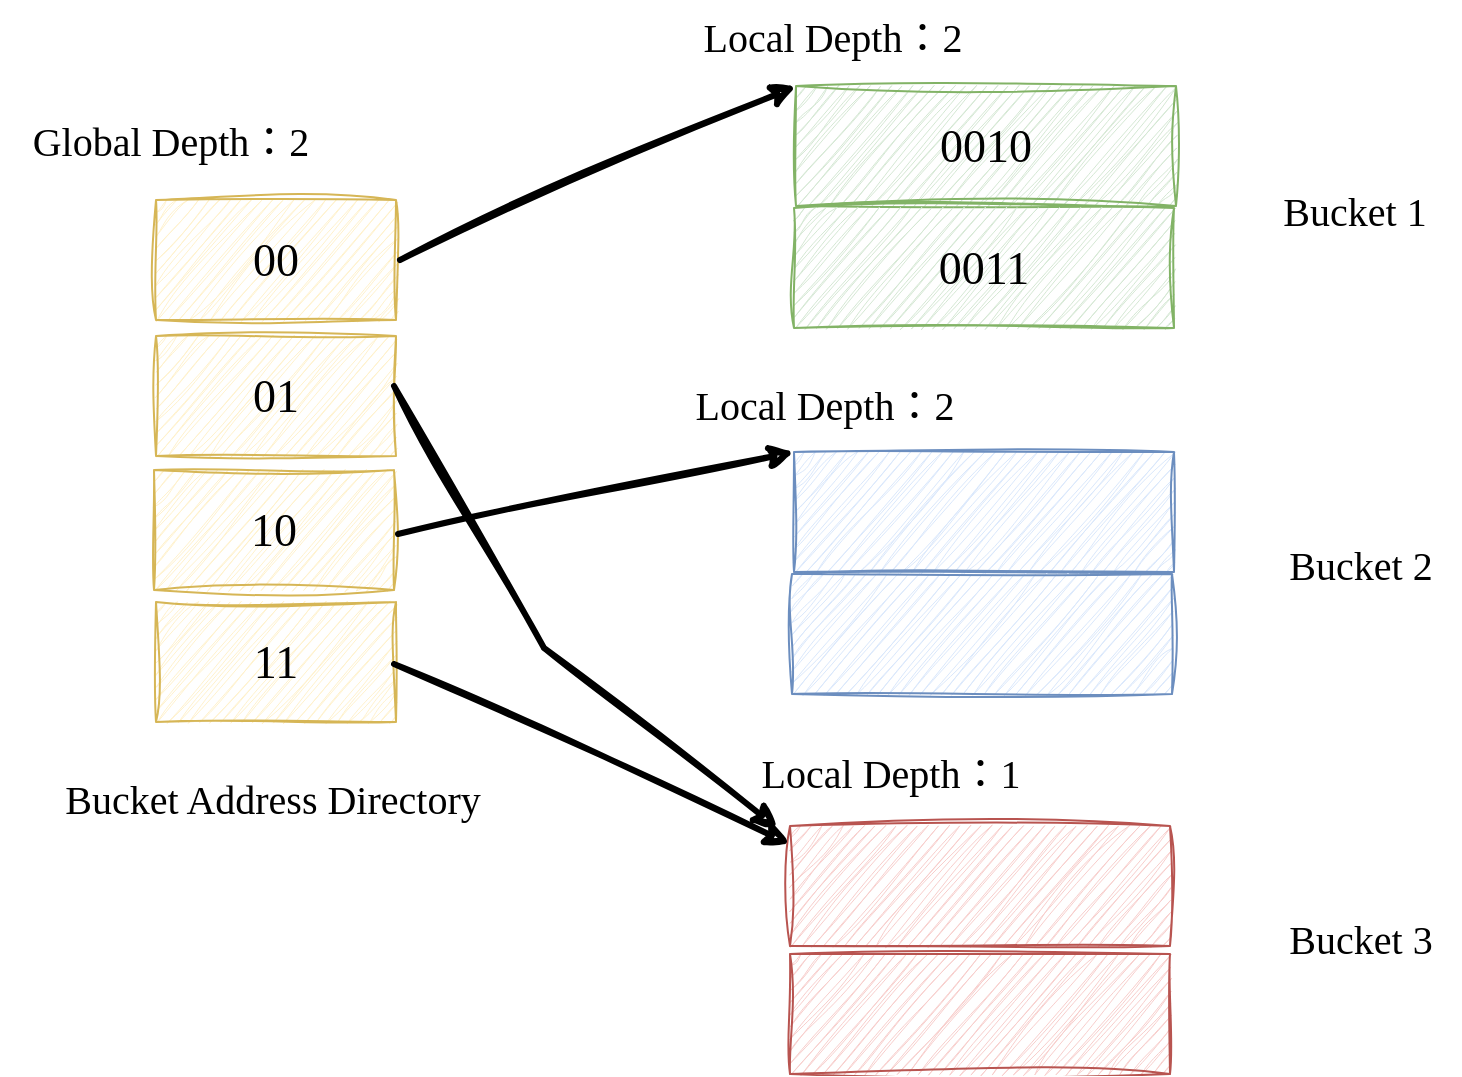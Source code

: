 <mxfile version="22.0.8" type="github">
  <diagram name="第 1 页" id="Q8duIhHhUfBPON7KNC7M">
    <mxGraphModel dx="1609" dy="1508" grid="0" gridSize="10" guides="0" tooltips="1" connect="1" arrows="1" fold="1" page="0" pageScale="1" pageWidth="827" pageHeight="1169" math="0" shadow="0">
      <root>
        <mxCell id="0" />
        <mxCell id="1" parent="0" />
        <mxCell id="cExm4EOuze4kh879jA_V-1" value="&lt;font style=&quot;font-size: 23px;&quot;&gt;00&lt;/font&gt;" style="rounded=0;whiteSpace=wrap;html=1;sketch=1;curveFitting=1;jiggle=2;fontFamily=Comic Sans MS;fillColor=#fff2cc;strokeColor=#d6b656;" parent="1" vertex="1">
          <mxGeometry x="-701" y="-99" width="120" height="60" as="geometry" />
        </mxCell>
        <mxCell id="cExm4EOuze4kh879jA_V-2" value="&lt;font style=&quot;font-size: 23px;&quot;&gt;01&lt;/font&gt;" style="rounded=0;whiteSpace=wrap;html=1;sketch=1;curveFitting=1;jiggle=2;fontFamily=Comic Sans MS;fillColor=#fff2cc;strokeColor=#d6b656;" parent="1" vertex="1">
          <mxGeometry x="-701" y="-31" width="120" height="60" as="geometry" />
        </mxCell>
        <mxCell id="cExm4EOuze4kh879jA_V-3" value="&lt;font&gt;&lt;span style=&quot;font-size: 23px;&quot;&gt;10&lt;/span&gt;&lt;/font&gt;" style="rounded=0;whiteSpace=wrap;html=1;sketch=1;curveFitting=1;jiggle=2;fontFamily=Comic Sans MS;fillColor=#fff2cc;strokeColor=#d6b656;" parent="1" vertex="1">
          <mxGeometry x="-702" y="36" width="120" height="60" as="geometry" />
        </mxCell>
        <mxCell id="cExm4EOuze4kh879jA_V-7" value="&lt;font&gt;&lt;span style=&quot;font-size: 23px;&quot;&gt;11&lt;/span&gt;&lt;/font&gt;" style="rounded=0;whiteSpace=wrap;html=1;sketch=1;curveFitting=1;jiggle=2;fontFamily=Comic Sans MS;fillColor=#fff2cc;strokeColor=#d6b656;" parent="1" vertex="1">
          <mxGeometry x="-701" y="102" width="120" height="60" as="geometry" />
        </mxCell>
        <mxCell id="cExm4EOuze4kh879jA_V-8" value="&lt;font&gt;&lt;span style=&quot;font-size: 23px;&quot;&gt;0010&lt;/span&gt;&lt;/font&gt;" style="rounded=0;whiteSpace=wrap;html=1;sketch=1;curveFitting=1;jiggle=2;fontFamily=Comic Sans MS;fillColor=#d5e8d4;strokeColor=#82b366;" parent="1" vertex="1">
          <mxGeometry x="-381" y="-156" width="190" height="60" as="geometry" />
        </mxCell>
        <mxCell id="cExm4EOuze4kh879jA_V-9" value="" style="rounded=0;whiteSpace=wrap;html=1;sketch=1;curveFitting=1;jiggle=2;fontFamily=Comic Sans MS;fillColor=#f8cecc;strokeColor=#b85450;" parent="1" vertex="1">
          <mxGeometry x="-384" y="214" width="190" height="60" as="geometry" />
        </mxCell>
        <mxCell id="cExm4EOuze4kh879jA_V-10" value="&lt;font&gt;&lt;span style=&quot;font-size: 23px;&quot;&gt;0011&lt;/span&gt;&lt;/font&gt;" style="rounded=0;whiteSpace=wrap;html=1;sketch=1;curveFitting=1;jiggle=2;fontFamily=Comic Sans MS;fillColor=#d5e8d4;strokeColor=#82b366;" parent="1" vertex="1">
          <mxGeometry x="-382" y="-95" width="190" height="60" as="geometry" />
        </mxCell>
        <mxCell id="cExm4EOuze4kh879jA_V-12" value="" style="rounded=0;whiteSpace=wrap;html=1;sketch=1;curveFitting=1;jiggle=2;fontFamily=Comic Sans MS;fillColor=#dae8fc;strokeColor=#6c8ebf;" parent="1" vertex="1">
          <mxGeometry x="-382" y="27" width="190" height="60" as="geometry" />
        </mxCell>
        <mxCell id="cExm4EOuze4kh879jA_V-13" value="" style="rounded=0;whiteSpace=wrap;html=1;sketch=1;curveFitting=1;jiggle=2;fontFamily=Comic Sans MS;fillColor=#dae8fc;strokeColor=#6c8ebf;" parent="1" vertex="1">
          <mxGeometry x="-383" y="88" width="190" height="60" as="geometry" />
        </mxCell>
        <mxCell id="Nz6cZ3UgfN3enogNb3HP-1" value="&lt;font style=&quot;font-size: 20px;&quot;&gt;Global Depth：2&lt;/font&gt;" style="text;html=1;align=center;verticalAlign=middle;resizable=0;points=[];autosize=1;strokeColor=none;fillColor=none;fontFamily=Comic Sans MS;" vertex="1" parent="1">
          <mxGeometry x="-779" y="-147" width="170" height="36" as="geometry" />
        </mxCell>
        <mxCell id="Nz6cZ3UgfN3enogNb3HP-2" value="" style="rounded=0;whiteSpace=wrap;html=1;sketch=1;curveFitting=1;jiggle=2;fontFamily=Comic Sans MS;fillColor=#f8cecc;strokeColor=#b85450;" vertex="1" parent="1">
          <mxGeometry x="-384" y="278" width="190" height="60" as="geometry" />
        </mxCell>
        <mxCell id="Nz6cZ3UgfN3enogNb3HP-3" value="&lt;font style=&quot;font-size: 20px;&quot;&gt;Local Depth：2&lt;/font&gt;" style="text;html=1;align=center;verticalAlign=middle;resizable=0;points=[];autosize=1;strokeColor=none;fillColor=none;fontFamily=Comic Sans MS;" vertex="1" parent="1">
          <mxGeometry x="-444" y="-199" width="161" height="36" as="geometry" />
        </mxCell>
        <mxCell id="Nz6cZ3UgfN3enogNb3HP-4" value="&lt;font style=&quot;font-size: 20px;&quot;&gt;Local Depth：2&lt;/font&gt;" style="text;html=1;align=center;verticalAlign=middle;resizable=0;points=[];autosize=1;strokeColor=none;fillColor=none;fontFamily=Comic Sans MS;" vertex="1" parent="1">
          <mxGeometry x="-448" y="-15" width="161" height="36" as="geometry" />
        </mxCell>
        <mxCell id="Nz6cZ3UgfN3enogNb3HP-5" value="&lt;font style=&quot;font-size: 20px;&quot;&gt;Local Depth：1&lt;/font&gt;" style="text;html=1;align=center;verticalAlign=middle;resizable=0;points=[];autosize=1;strokeColor=none;fillColor=none;fontFamily=Comic Sans MS;" vertex="1" parent="1">
          <mxGeometry x="-413" y="169" width="158" height="36" as="geometry" />
        </mxCell>
        <mxCell id="Nz6cZ3UgfN3enogNb3HP-6" value="" style="endArrow=classic;html=1;rounded=0;sketch=1;curveFitting=1;jiggle=2;entryX=0;entryY=0;entryDx=0;entryDy=0;strokeWidth=3;" edge="1" parent="1" target="cExm4EOuze4kh879jA_V-8">
          <mxGeometry width="50" height="50" relative="1" as="geometry">
            <mxPoint x="-579" y="-69" as="sourcePoint" />
            <mxPoint x="-430" y="-125" as="targetPoint" />
          </mxGeometry>
        </mxCell>
        <mxCell id="Nz6cZ3UgfN3enogNb3HP-7" value="" style="endArrow=classic;html=1;rounded=0;sketch=1;curveFitting=1;jiggle=2;entryX=-0.032;entryY=0.017;entryDx=0;entryDy=0;strokeWidth=3;entryPerimeter=0;" edge="1" parent="1" target="cExm4EOuze4kh879jA_V-9">
          <mxGeometry width="50" height="50" relative="1" as="geometry">
            <mxPoint x="-582" y="-6" as="sourcePoint" />
            <mxPoint x="-384" y="-93" as="targetPoint" />
            <Array as="points">
              <mxPoint x="-507" y="125" />
            </Array>
          </mxGeometry>
        </mxCell>
        <mxCell id="Nz6cZ3UgfN3enogNb3HP-9" value="" style="endArrow=classic;html=1;rounded=0;sketch=1;curveFitting=1;jiggle=2;entryX=0;entryY=0;entryDx=0;entryDy=0;strokeWidth=3;" edge="1" parent="1" target="cExm4EOuze4kh879jA_V-12">
          <mxGeometry width="50" height="50" relative="1" as="geometry">
            <mxPoint x="-580" y="68" as="sourcePoint" />
            <mxPoint x="-382" y="-19" as="targetPoint" />
          </mxGeometry>
        </mxCell>
        <mxCell id="Nz6cZ3UgfN3enogNb3HP-10" value="" style="endArrow=classic;html=1;rounded=0;sketch=1;curveFitting=1;jiggle=2;strokeWidth=3;entryX=0;entryY=0.15;entryDx=0;entryDy=0;entryPerimeter=0;" edge="1" parent="1" target="cExm4EOuze4kh879jA_V-9">
          <mxGeometry width="50" height="50" relative="1" as="geometry">
            <mxPoint x="-582" y="133" as="sourcePoint" />
            <mxPoint x="-402" y="223" as="targetPoint" />
          </mxGeometry>
        </mxCell>
        <mxCell id="Nz6cZ3UgfN3enogNb3HP-11" value="&lt;font style=&quot;font-size: 20px;&quot;&gt;Bucket 1&lt;/font&gt;" style="text;html=1;align=center;verticalAlign=middle;resizable=0;points=[];autosize=1;strokeColor=none;fillColor=none;fontFamily=Comic Sans MS;" vertex="1" parent="1">
          <mxGeometry x="-151" y="-112" width="97" height="36" as="geometry" />
        </mxCell>
        <mxCell id="Nz6cZ3UgfN3enogNb3HP-12" value="&lt;font style=&quot;font-size: 20px;&quot;&gt;Bucket 2&lt;/font&gt;" style="text;html=1;align=center;verticalAlign=middle;resizable=0;points=[];autosize=1;strokeColor=none;fillColor=none;fontFamily=Comic Sans MS;" vertex="1" parent="1">
          <mxGeometry x="-150" y="65" width="101" height="36" as="geometry" />
        </mxCell>
        <mxCell id="Nz6cZ3UgfN3enogNb3HP-13" value="&lt;font style=&quot;font-size: 20px;&quot;&gt;Bucket 3&lt;/font&gt;" style="text;html=1;align=center;verticalAlign=middle;resizable=0;points=[];autosize=1;strokeColor=none;fillColor=none;fontFamily=Comic Sans MS;" vertex="1" parent="1">
          <mxGeometry x="-150" y="252" width="101" height="36" as="geometry" />
        </mxCell>
        <mxCell id="Nz6cZ3UgfN3enogNb3HP-14" value="&lt;font style=&quot;font-size: 20px;&quot;&gt;Bucket Address Directory&lt;/font&gt;" style="text;html=1;align=center;verticalAlign=middle;resizable=0;points=[];autosize=1;strokeColor=none;fillColor=none;fontFamily=Comic Sans MS;" vertex="1" parent="1">
          <mxGeometry x="-775" y="182" width="263" height="36" as="geometry" />
        </mxCell>
      </root>
    </mxGraphModel>
  </diagram>
</mxfile>
